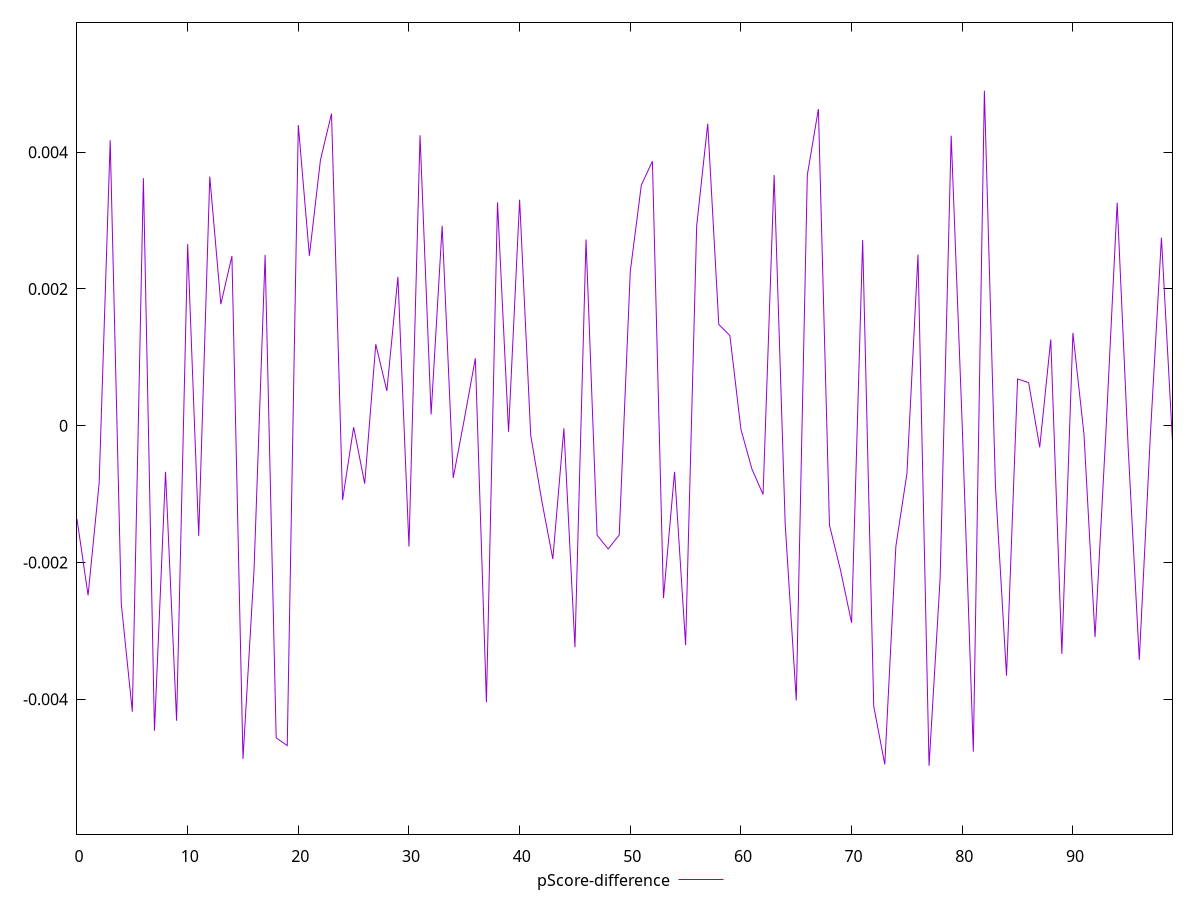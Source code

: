reset

$pScoreDifference <<EOF
0 -0.0013667108047691334
1 -0.0024818628335473436
2 -0.0008447430095834818
3 0.0041742445273869055
4 -0.002602626759138138
5 -0.004182825626380171
6 0.0036195971132285676
7 -0.004461738289897599
8 -0.0006758870428285046
9 -0.0043167357683138174
10 0.0026552667292327747
11 -0.0016133164334464212
12 0.003643107314062477
13 0.001776519427083012
14 0.0024804527657995568
15 -0.00487395373225008
16 -0.0021044174617057543
17 0.00249603236351581
18 -0.004566755138856959
19 -0.004679218479923031
20 0.0043963224577010795
21 0.0024848730314422918
22 0.0038846766653233278
23 0.004564212200535711
24 -0.001088645838939195
25 -0.000022975587097739947
26 -0.0008483325285092158
27 0.001190892369434815
28 0.0005079828554468424
29 0.0021772352437582354
30 -0.0017682113877466321
31 0.004246689169983775
32 0.0001650653636879329
33 0.002923163238857107
34 -0.0007641439758697133
35 0.0000934683498565736
36 0.0009853407663718006
37 -0.004044769799636472
38 0.003265611901134058
39 -0.00008984732059547085
40 0.0033043408863433488
41 -0.00013793782773363628
42 -0.0010967509389955277
43 -0.0019505961833363727
44 -0.000040000845918930494
45 -0.0032410622631606767
46 0.002722823567076288
47 -0.0016032506291315252
48 -0.001803164517089173
49 -0.001600308197524103
50 0.0022558581456939564
51 0.003519767843327526
52 0.0038666426640284746
53 -0.0025223688911315545
54 -0.0006758870428285046
55 -0.003209988306952072
56 0.002923163238857107
57 0.004415985010188694
58 0.0014786903580942257
59 0.0013178672069118491
60 -0.000053542747792123535
61 -0.0006381480416073337
62 -0.001006129691812685
63 0.0036659158568375094
64 -0.0014413347338178006
65 -0.004019499243545832
66 0.0036682712151056007
67 0.004630554463607051
68 -0.0014548432618409768
69 -0.0021143580674420903
70 -0.002882697155699665
71 0.002714432938723421
72 -0.00410346217658375
73 -0.004954370246626594
74 -0.0017657428228098349
75 -0.0007021965606446301
76 0.0025016364489318654
77 -0.004974519418807666
78 -0.0022359302244953083
79 0.004240953052482621
80 -0.0000028091055384038555
81 -0.004767846253265318
82 0.004899274008682064
83 -0.0008858176231230086
84 -0.00365616948410441
85 0.0006826929637262502
86 0.0006291847188205635
87 -0.00031691528224508936
88 0.0012604723782759786
89 -0.003339082810995153
90 0.0013556541937214117
91 -0.00012581228680419443
92 -0.003093253183337419
93 -0.0000381306566877293
94 0.0032616985591581438
95 -0.0003419537045273868
96 -0.0034255996505266895
97 -0.00013793782773363628
98 0.002748471970240196
99 -0.00023043321694937724
EOF

set key outside below
set xrange [0:99]
set yrange [-0.005974519418807666:0.005899274008682064]
set trange [-0.005974519418807666:0.005899274008682064]
set terminal svg size 640, 500 enhanced background rgb 'white'
set output "report_00015_2021-02-09T16-11-33.973Z/total-blocking-time/samples/pages+cached+noadtech/pScore-difference/values.svg"

plot $pScoreDifference title "pScore-difference" with line

reset
